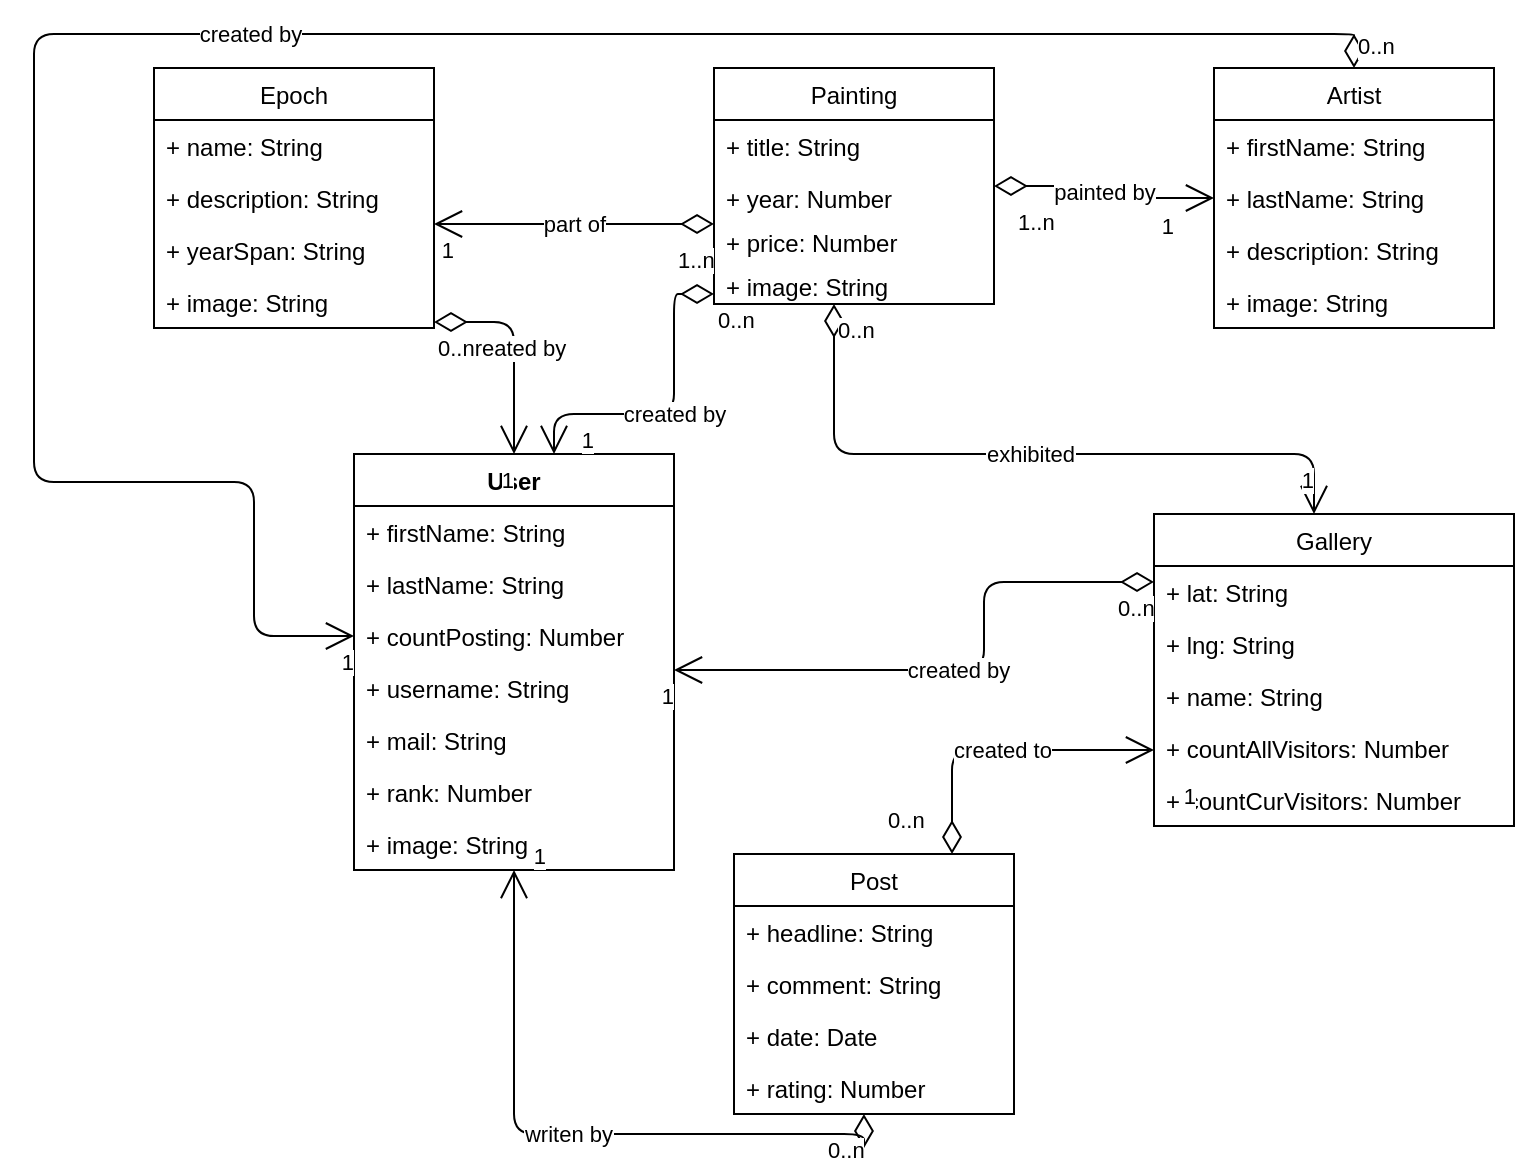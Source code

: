 <mxfile>
    <diagram id="nI26Apj0N1tjSGJkdB4r" name="Page-1">
        <mxGraphModel dx="1383" dy="765" grid="1" gridSize="10" guides="1" tooltips="1" connect="1" arrows="1" fold="1" page="1" pageScale="1" pageWidth="827" pageHeight="1169" background="none" math="0" shadow="0">
            <root>
                <mxCell id="0"/>
                <mxCell id="1" parent="0"/>
                <mxCell id="2" value="Painting" style="swimlane;fontStyle=0;childLayout=stackLayout;horizontal=1;startSize=26;fillColor=default;horizontalStack=0;resizeParent=1;resizeParentMax=0;resizeLast=0;collapsible=1;marginBottom=0;" parent="1" vertex="1">
                    <mxGeometry x="400" y="47" width="140" height="118" as="geometry"/>
                </mxCell>
                <mxCell id="3" value="+ title: String" style="text;strokeColor=none;fillColor=none;align=left;verticalAlign=top;spacingLeft=4;spacingRight=4;overflow=hidden;rotatable=0;points=[[0,0.5],[1,0.5]];portConstraint=eastwest;" parent="2" vertex="1">
                    <mxGeometry y="26" width="140" height="26" as="geometry"/>
                </mxCell>
                <mxCell id="5" value="+ year: Number&#10;" style="text;strokeColor=none;fillColor=none;align=left;verticalAlign=top;spacingLeft=4;spacingRight=4;overflow=hidden;rotatable=0;points=[[0,0.5],[1,0.5]];portConstraint=eastwest;" parent="2" vertex="1">
                    <mxGeometry y="52" width="140" height="22" as="geometry"/>
                </mxCell>
                <mxCell id="10" value="+ price: Number&#10;" style="text;strokeColor=none;fillColor=none;align=left;verticalAlign=top;spacingLeft=4;spacingRight=4;overflow=hidden;rotatable=0;points=[[0,0.5],[1,0.5]];portConstraint=eastwest;" parent="2" vertex="1">
                    <mxGeometry y="74" width="140" height="22" as="geometry"/>
                </mxCell>
                <mxCell id="92" value="+ image: String&#10;" style="text;strokeColor=none;fillColor=none;align=left;verticalAlign=top;spacingLeft=4;spacingRight=4;overflow=hidden;rotatable=0;points=[[0,0.5],[1,0.5]];portConstraint=eastwest;" parent="2" vertex="1">
                    <mxGeometry y="96" width="140" height="22" as="geometry"/>
                </mxCell>
                <mxCell id="12" value="Epoch" style="swimlane;fontStyle=0;childLayout=stackLayout;horizontal=1;startSize=26;fillColor=default;horizontalStack=0;resizeParent=1;resizeParentMax=0;resizeLast=0;collapsible=1;marginBottom=0;" parent="1" vertex="1">
                    <mxGeometry x="120" y="47" width="140" height="130" as="geometry"/>
                </mxCell>
                <mxCell id="13" value="+ name: String" style="text;strokeColor=none;fillColor=none;align=left;verticalAlign=top;spacingLeft=4;spacingRight=4;overflow=hidden;rotatable=0;points=[[0,0.5],[1,0.5]];portConstraint=eastwest;" parent="12" vertex="1">
                    <mxGeometry y="26" width="140" height="26" as="geometry"/>
                </mxCell>
                <mxCell id="14" value="+ description: String" style="text;strokeColor=none;fillColor=none;align=left;verticalAlign=top;spacingLeft=4;spacingRight=4;overflow=hidden;rotatable=0;points=[[0,0.5],[1,0.5]];portConstraint=eastwest;" parent="12" vertex="1">
                    <mxGeometry y="52" width="140" height="26" as="geometry"/>
                </mxCell>
                <mxCell id="15" value="+ yearSpan: String" style="text;strokeColor=none;fillColor=none;align=left;verticalAlign=top;spacingLeft=4;spacingRight=4;overflow=hidden;rotatable=0;points=[[0,0.5],[1,0.5]];portConstraint=eastwest;" parent="12" vertex="1">
                    <mxGeometry y="78" width="140" height="26" as="geometry"/>
                </mxCell>
                <mxCell id="90" value="+ image: String" style="text;strokeColor=none;fillColor=none;align=left;verticalAlign=top;spacingLeft=4;spacingRight=4;overflow=hidden;rotatable=0;points=[[0,0.5],[1,0.5]];portConstraint=eastwest;" parent="12" vertex="1">
                    <mxGeometry y="104" width="140" height="26" as="geometry"/>
                </mxCell>
                <mxCell id="18" value="Gallery" style="swimlane;fontStyle=0;childLayout=stackLayout;horizontal=1;startSize=26;fillColor=default;horizontalStack=0;resizeParent=1;resizeParentMax=0;resizeLast=0;collapsible=1;marginBottom=0;" parent="1" vertex="1">
                    <mxGeometry x="620" y="270" width="180" height="156" as="geometry"/>
                </mxCell>
                <mxCell id="19" value="+ lat: String" style="text;strokeColor=none;fillColor=none;align=left;verticalAlign=top;spacingLeft=4;spacingRight=4;overflow=hidden;rotatable=0;points=[[0,0.5],[1,0.5]];portConstraint=eastwest;" parent="18" vertex="1">
                    <mxGeometry y="26" width="180" height="26" as="geometry"/>
                </mxCell>
                <mxCell id="20" value="+ lng: String" style="text;strokeColor=none;fillColor=none;align=left;verticalAlign=top;spacingLeft=4;spacingRight=4;overflow=hidden;rotatable=0;points=[[0,0.5],[1,0.5]];portConstraint=eastwest;" parent="18" vertex="1">
                    <mxGeometry y="52" width="180" height="26" as="geometry"/>
                </mxCell>
                <mxCell id="21" value="+ name: String" style="text;strokeColor=none;fillColor=none;align=left;verticalAlign=top;spacingLeft=4;spacingRight=4;overflow=hidden;rotatable=0;points=[[0,0.5],[1,0.5]];portConstraint=eastwest;" parent="18" vertex="1">
                    <mxGeometry y="78" width="180" height="26" as="geometry"/>
                </mxCell>
                <mxCell id="22" value="+ countAllVisitors: Number&#10;" style="text;strokeColor=none;fillColor=none;align=left;verticalAlign=top;spacingLeft=4;spacingRight=4;overflow=hidden;rotatable=0;points=[[0,0.5],[1,0.5]];portConstraint=eastwest;" parent="18" vertex="1">
                    <mxGeometry y="104" width="180" height="26" as="geometry"/>
                </mxCell>
                <mxCell id="23" value="+ countCurVisitors: Number&#10;" style="text;strokeColor=none;fillColor=none;align=left;verticalAlign=top;spacingLeft=4;spacingRight=4;overflow=hidden;rotatable=0;points=[[0,0.5],[1,0.5]];portConstraint=eastwest;" parent="18" vertex="1">
                    <mxGeometry y="130" width="180" height="26" as="geometry"/>
                </mxCell>
                <mxCell id="25" value="User" style="swimlane;fontStyle=1;align=center;verticalAlign=top;childLayout=stackLayout;horizontal=1;startSize=26;horizontalStack=0;resizeParent=1;resizeParentMax=0;resizeLast=0;collapsible=1;marginBottom=0;" parent="1" vertex="1">
                    <mxGeometry x="220" y="240" width="160" height="208" as="geometry"/>
                </mxCell>
                <mxCell id="26" value="+ firstName: String" style="text;strokeColor=none;fillColor=none;align=left;verticalAlign=top;spacingLeft=4;spacingRight=4;overflow=hidden;rotatable=0;points=[[0,0.5],[1,0.5]];portConstraint=eastwest;" parent="25" vertex="1">
                    <mxGeometry y="26" width="160" height="26" as="geometry"/>
                </mxCell>
                <mxCell id="29" value="+ lastName: String" style="text;strokeColor=none;fillColor=none;align=left;verticalAlign=top;spacingLeft=4;spacingRight=4;overflow=hidden;rotatable=0;points=[[0,0.5],[1,0.5]];portConstraint=eastwest;" parent="25" vertex="1">
                    <mxGeometry y="52" width="160" height="26" as="geometry"/>
                </mxCell>
                <mxCell id="30" value="+ countPosting: Number" style="text;strokeColor=none;fillColor=none;align=left;verticalAlign=top;spacingLeft=4;spacingRight=4;overflow=hidden;rotatable=0;points=[[0,0.5],[1,0.5]];portConstraint=eastwest;" parent="25" vertex="1">
                    <mxGeometry y="78" width="160" height="26" as="geometry"/>
                </mxCell>
                <mxCell id="31" value="+ username: String" style="text;strokeColor=none;fillColor=none;align=left;verticalAlign=top;spacingLeft=4;spacingRight=4;overflow=hidden;rotatable=0;points=[[0,0.5],[1,0.5]];portConstraint=eastwest;" parent="25" vertex="1">
                    <mxGeometry y="104" width="160" height="26" as="geometry"/>
                </mxCell>
                <mxCell id="32" value="+ mail: String" style="text;strokeColor=none;fillColor=none;align=left;verticalAlign=top;spacingLeft=4;spacingRight=4;overflow=hidden;rotatable=0;points=[[0,0.5],[1,0.5]];portConstraint=eastwest;" parent="25" vertex="1">
                    <mxGeometry y="130" width="160" height="26" as="geometry"/>
                </mxCell>
                <mxCell id="33" value="+ rank: Number" style="text;strokeColor=none;fillColor=none;align=left;verticalAlign=top;spacingLeft=4;spacingRight=4;overflow=hidden;rotatable=0;points=[[0,0.5],[1,0.5]];portConstraint=eastwest;" parent="25" vertex="1">
                    <mxGeometry y="156" width="160" height="26" as="geometry"/>
                </mxCell>
                <mxCell id="94" value="+ image: String" style="text;strokeColor=none;fillColor=none;align=left;verticalAlign=top;spacingLeft=4;spacingRight=4;overflow=hidden;rotatable=0;points=[[0,0.5],[1,0.5]];portConstraint=eastwest;" parent="25" vertex="1">
                    <mxGeometry y="182" width="160" height="26" as="geometry"/>
                </mxCell>
                <mxCell id="39" value="Artist" style="swimlane;fontStyle=0;childLayout=stackLayout;horizontal=1;startSize=26;fillColor=default;horizontalStack=0;resizeParent=1;resizeParentMax=0;resizeLast=0;collapsible=1;marginBottom=0;" parent="1" vertex="1">
                    <mxGeometry x="650" y="47" width="140" height="130" as="geometry"/>
                </mxCell>
                <mxCell id="40" value="+ firstName: String" style="text;strokeColor=none;fillColor=none;align=left;verticalAlign=top;spacingLeft=4;spacingRight=4;overflow=hidden;rotatable=0;points=[[0,0.5],[1,0.5]];portConstraint=eastwest;" parent="39" vertex="1">
                    <mxGeometry y="26" width="140" height="26" as="geometry"/>
                </mxCell>
                <mxCell id="41" value="+ lastName: String" style="text;strokeColor=none;fillColor=none;align=left;verticalAlign=top;spacingLeft=4;spacingRight=4;overflow=hidden;rotatable=0;points=[[0,0.5],[1,0.5]];portConstraint=eastwest;" parent="39" vertex="1">
                    <mxGeometry y="52" width="140" height="26" as="geometry"/>
                </mxCell>
                <mxCell id="42" value="+ description: String" style="text;strokeColor=none;fillColor=none;align=left;verticalAlign=top;spacingLeft=4;spacingRight=4;overflow=hidden;rotatable=0;points=[[0,0.5],[1,0.5]];portConstraint=eastwest;" parent="39" vertex="1">
                    <mxGeometry y="78" width="140" height="26" as="geometry"/>
                </mxCell>
                <mxCell id="93" value="+ image: String" style="text;strokeColor=none;fillColor=none;align=left;verticalAlign=top;spacingLeft=4;spacingRight=4;overflow=hidden;rotatable=0;points=[[0,0.5],[1,0.5]];portConstraint=eastwest;" parent="39" vertex="1">
                    <mxGeometry y="104" width="140" height="26" as="geometry"/>
                </mxCell>
                <mxCell id="48" value="Post" style="swimlane;fontStyle=0;childLayout=stackLayout;horizontal=1;startSize=26;fillColor=default;horizontalStack=0;resizeParent=1;resizeParentMax=0;resizeLast=0;collapsible=1;marginBottom=0;" parent="1" vertex="1">
                    <mxGeometry x="410" y="440" width="140" height="130" as="geometry"/>
                </mxCell>
                <mxCell id="49" value="+ headline: String" style="text;strokeColor=none;fillColor=none;align=left;verticalAlign=top;spacingLeft=4;spacingRight=4;overflow=hidden;rotatable=0;points=[[0,0.5],[1,0.5]];portConstraint=eastwest;" parent="48" vertex="1">
                    <mxGeometry y="26" width="140" height="26" as="geometry"/>
                </mxCell>
                <mxCell id="76" value="+ comment: String" style="text;strokeColor=none;fillColor=none;align=left;verticalAlign=top;spacingLeft=4;spacingRight=4;overflow=hidden;rotatable=0;points=[[0,0.5],[1,0.5]];portConstraint=eastwest;" parent="48" vertex="1">
                    <mxGeometry y="52" width="140" height="26" as="geometry"/>
                </mxCell>
                <mxCell id="50" value="+ date: Date" style="text;strokeColor=none;fillColor=none;align=left;verticalAlign=top;spacingLeft=4;spacingRight=4;overflow=hidden;rotatable=0;points=[[0,0.5],[1,0.5]];portConstraint=eastwest;" parent="48" vertex="1">
                    <mxGeometry y="78" width="140" height="26" as="geometry"/>
                </mxCell>
                <mxCell id="53" value="+ rating: Number&#10;" style="text;strokeColor=none;fillColor=none;align=left;verticalAlign=top;spacingLeft=4;spacingRight=4;overflow=hidden;rotatable=0;points=[[0,0.5],[1,0.5]];portConstraint=eastwest;" parent="48" vertex="1">
                    <mxGeometry y="104" width="140" height="26" as="geometry"/>
                </mxCell>
                <mxCell id="58" value="part of" style="endArrow=open;html=1;endSize=12;startArrow=diamondThin;startSize=14;startFill=0;edgeStyle=orthogonalEdgeStyle;" parent="1" source="2" target="12" edge="1">
                    <mxGeometry relative="1" as="geometry">
                        <mxPoint x="370" y="190" as="sourcePoint"/>
                        <mxPoint x="530" y="190" as="targetPoint"/>
                        <Array as="points">
                            <mxPoint x="330" y="125"/>
                            <mxPoint x="330" y="125"/>
                        </Array>
                    </mxGeometry>
                </mxCell>
                <mxCell id="59" value="1..n" style="edgeLabel;resizable=0;html=1;align=left;verticalAlign=top;fillColor=default;" parent="58" connectable="0" vertex="1">
                    <mxGeometry x="-1" relative="1" as="geometry">
                        <mxPoint x="-20" y="5" as="offset"/>
                    </mxGeometry>
                </mxCell>
                <mxCell id="60" value="1" style="edgeLabel;resizable=0;html=1;align=right;verticalAlign=top;fillColor=default;" parent="58" connectable="0" vertex="1">
                    <mxGeometry x="1" relative="1" as="geometry">
                        <mxPoint x="10" as="offset"/>
                    </mxGeometry>
                </mxCell>
                <mxCell id="61" value="exhibited" style="endArrow=open;html=1;endSize=12;startArrow=diamondThin;startSize=14;startFill=0;edgeStyle=orthogonalEdgeStyle;" parent="1" source="2" target="18" edge="1">
                    <mxGeometry relative="1" as="geometry">
                        <mxPoint x="400" y="135" as="sourcePoint"/>
                        <mxPoint x="270" y="135" as="targetPoint"/>
                        <Array as="points">
                            <mxPoint x="460" y="240"/>
                            <mxPoint x="700" y="240"/>
                        </Array>
                    </mxGeometry>
                </mxCell>
                <mxCell id="62" value="0..n" style="edgeLabel;resizable=0;html=1;align=left;verticalAlign=top;fillColor=default;" parent="61" connectable="0" vertex="1">
                    <mxGeometry x="-1" relative="1" as="geometry"/>
                </mxCell>
                <mxCell id="63" value="1" style="edgeLabel;resizable=0;html=1;align=right;verticalAlign=top;fillColor=default;" parent="61" connectable="0" vertex="1">
                    <mxGeometry x="1" relative="1" as="geometry">
                        <mxPoint y="-30" as="offset"/>
                    </mxGeometry>
                </mxCell>
                <mxCell id="67" value="painted by" style="endArrow=open;html=1;endSize=12;startArrow=diamondThin;startSize=14;startFill=0;edgeStyle=orthogonalEdgeStyle;" parent="1" source="2" target="39" edge="1">
                    <mxGeometry relative="1" as="geometry">
                        <mxPoint x="690" y="250" as="sourcePoint"/>
                        <mxPoint x="550" y="250" as="targetPoint"/>
                        <Array as="points"/>
                        <mxPoint as="offset"/>
                    </mxGeometry>
                </mxCell>
                <mxCell id="68" value="1..n" style="edgeLabel;resizable=0;html=1;align=left;verticalAlign=top;fillColor=default;" parent="67" connectable="0" vertex="1">
                    <mxGeometry x="-1" relative="1" as="geometry">
                        <mxPoint x="10" y="5" as="offset"/>
                    </mxGeometry>
                </mxCell>
                <mxCell id="69" value="1" style="edgeLabel;resizable=0;html=1;align=right;verticalAlign=top;fillColor=default;" parent="67" connectable="0" vertex="1">
                    <mxGeometry x="1" relative="1" as="geometry">
                        <mxPoint x="-20" y="1" as="offset"/>
                    </mxGeometry>
                </mxCell>
                <mxCell id="70" value="writen by" style="endArrow=open;html=1;endSize=12;startArrow=diamondThin;startSize=14;startFill=0;edgeStyle=orthogonalEdgeStyle;exitX=0.464;exitY=1;exitDx=0;exitDy=0;exitPerimeter=0;" parent="1" source="53" target="25" edge="1">
                    <mxGeometry relative="1" as="geometry">
                        <mxPoint x="590" y="462" as="sourcePoint"/>
                        <mxPoint x="700" y="466" as="targetPoint"/>
                        <Array as="points"/>
                        <mxPoint as="offset"/>
                    </mxGeometry>
                </mxCell>
                <mxCell id="71" value="0..n" style="edgeLabel;resizable=0;html=1;align=left;verticalAlign=top;fillColor=default;" parent="70" connectable="0" vertex="1">
                    <mxGeometry x="-1" relative="1" as="geometry">
                        <mxPoint x="-20" y="5" as="offset"/>
                    </mxGeometry>
                </mxCell>
                <mxCell id="72" value="1" style="edgeLabel;resizable=0;html=1;align=right;verticalAlign=top;fillColor=default;" parent="70" connectable="0" vertex="1">
                    <mxGeometry x="1" relative="1" as="geometry">
                        <mxPoint x="16" y="-20" as="offset"/>
                    </mxGeometry>
                </mxCell>
                <mxCell id="73" value="created to" style="endArrow=open;html=1;endSize=12;startArrow=diamondThin;startSize=14;startFill=0;edgeStyle=orthogonalEdgeStyle;" parent="1" source="48" target="18" edge="1">
                    <mxGeometry relative="1" as="geometry">
                        <mxPoint x="370" y="280" as="sourcePoint"/>
                        <mxPoint x="530" y="280" as="targetPoint"/>
                        <Array as="points">
                            <mxPoint x="519" y="388"/>
                        </Array>
                    </mxGeometry>
                </mxCell>
                <mxCell id="74" value="0..n" style="edgeLabel;resizable=0;html=1;align=left;verticalAlign=top;fillColor=default;" parent="73" connectable="0" vertex="1">
                    <mxGeometry x="-1" relative="1" as="geometry">
                        <mxPoint x="-34" y="-30" as="offset"/>
                    </mxGeometry>
                </mxCell>
                <mxCell id="75" value="1" style="edgeLabel;resizable=0;html=1;align=right;verticalAlign=top;fillColor=default;" parent="73" connectable="0" vertex="1">
                    <mxGeometry x="1" relative="1" as="geometry">
                        <mxPoint x="21" y="10" as="offset"/>
                    </mxGeometry>
                </mxCell>
                <mxCell id="80" value="created by" style="endArrow=open;html=1;endSize=12;startArrow=diamondThin;startSize=14;startFill=0;edgeStyle=orthogonalEdgeStyle;" parent="1" source="18" target="25" edge="1">
                    <mxGeometry relative="1" as="geometry">
                        <mxPoint x="425" y="280.0" as="sourcePoint"/>
                        <mxPoint x="535" y="343.83" as="targetPoint"/>
                        <Array as="points">
                            <mxPoint x="535" y="304"/>
                            <mxPoint x="535" y="348"/>
                        </Array>
                    </mxGeometry>
                </mxCell>
                <mxCell id="81" value="0..n" style="edgeLabel;resizable=0;html=1;align=left;verticalAlign=top;" parent="80" connectable="0" vertex="1">
                    <mxGeometry x="-1" relative="1" as="geometry">
                        <mxPoint x="-20" as="offset"/>
                    </mxGeometry>
                </mxCell>
                <mxCell id="82" value="1" style="edgeLabel;resizable=0;html=1;align=right;verticalAlign=top;" parent="80" connectable="0" vertex="1">
                    <mxGeometry x="1" relative="1" as="geometry"/>
                </mxCell>
                <mxCell id="83" value="created by" style="endArrow=open;html=1;endSize=12;startArrow=diamondThin;startSize=14;startFill=0;edgeStyle=orthogonalEdgeStyle;" parent="1" source="39" target="25" edge="1">
                    <mxGeometry relative="1" as="geometry">
                        <mxPoint x="470" y="30" as="sourcePoint"/>
                        <mxPoint x="170" y="293.83" as="targetPoint"/>
                        <Array as="points">
                            <mxPoint x="720" y="30"/>
                            <mxPoint x="60" y="30"/>
                            <mxPoint x="60" y="254"/>
                            <mxPoint x="170" y="254"/>
                            <mxPoint x="170" y="331"/>
                        </Array>
                    </mxGeometry>
                </mxCell>
                <mxCell id="84" value="0..n" style="edgeLabel;resizable=0;html=1;align=left;verticalAlign=top;" parent="83" connectable="0" vertex="1">
                    <mxGeometry x="-1" relative="1" as="geometry">
                        <mxPoint y="-24" as="offset"/>
                    </mxGeometry>
                </mxCell>
                <mxCell id="85" value="1" style="edgeLabel;resizable=0;html=1;align=right;verticalAlign=top;" parent="83" connectable="0" vertex="1">
                    <mxGeometry x="1" relative="1" as="geometry"/>
                </mxCell>
                <mxCell id="86" value="created by" style="endArrow=open;html=1;endSize=12;startArrow=diamondThin;startSize=14;startFill=0;edgeStyle=orthogonalEdgeStyle;" parent="1" source="2" target="25" edge="1">
                    <mxGeometry relative="1" as="geometry">
                        <mxPoint x="210" y="196.17" as="sourcePoint"/>
                        <mxPoint x="320" y="260" as="targetPoint"/>
                        <Array as="points">
                            <mxPoint x="380" y="160"/>
                            <mxPoint x="380" y="220"/>
                            <mxPoint x="320" y="220"/>
                        </Array>
                    </mxGeometry>
                </mxCell>
                <mxCell id="87" value="0..n" style="edgeLabel;resizable=0;html=1;align=left;verticalAlign=top;" parent="86" connectable="0" vertex="1">
                    <mxGeometry x="-1" relative="1" as="geometry"/>
                </mxCell>
                <mxCell id="88" value="1" style="edgeLabel;resizable=0;html=1;align=right;verticalAlign=top;" parent="86" connectable="0" vertex="1">
                    <mxGeometry x="1" relative="1" as="geometry">
                        <mxPoint x="20" y="-20" as="offset"/>
                    </mxGeometry>
                </mxCell>
                <mxCell id="77" value="created by" style="endArrow=open;html=1;endSize=12;startArrow=diamondThin;startSize=14;startFill=0;edgeStyle=orthogonalEdgeStyle;" parent="1" source="12" target="25" edge="1">
                    <mxGeometry relative="1" as="geometry">
                        <mxPoint x="190" y="150.17" as="sourcePoint"/>
                        <mxPoint x="350" y="150.17" as="targetPoint"/>
                        <Array as="points">
                            <mxPoint x="300" y="174"/>
                        </Array>
                    </mxGeometry>
                </mxCell>
                <mxCell id="78" value="0..n" style="edgeLabel;resizable=0;html=1;align=left;verticalAlign=top;" parent="77" connectable="0" vertex="1">
                    <mxGeometry x="-1" relative="1" as="geometry"/>
                </mxCell>
                <mxCell id="79" value="1" style="edgeLabel;resizable=0;html=1;align=right;verticalAlign=top;" parent="77" connectable="0" vertex="1">
                    <mxGeometry x="1" relative="1" as="geometry"/>
                </mxCell>
            </root>
        </mxGraphModel>
    </diagram>
</mxfile>